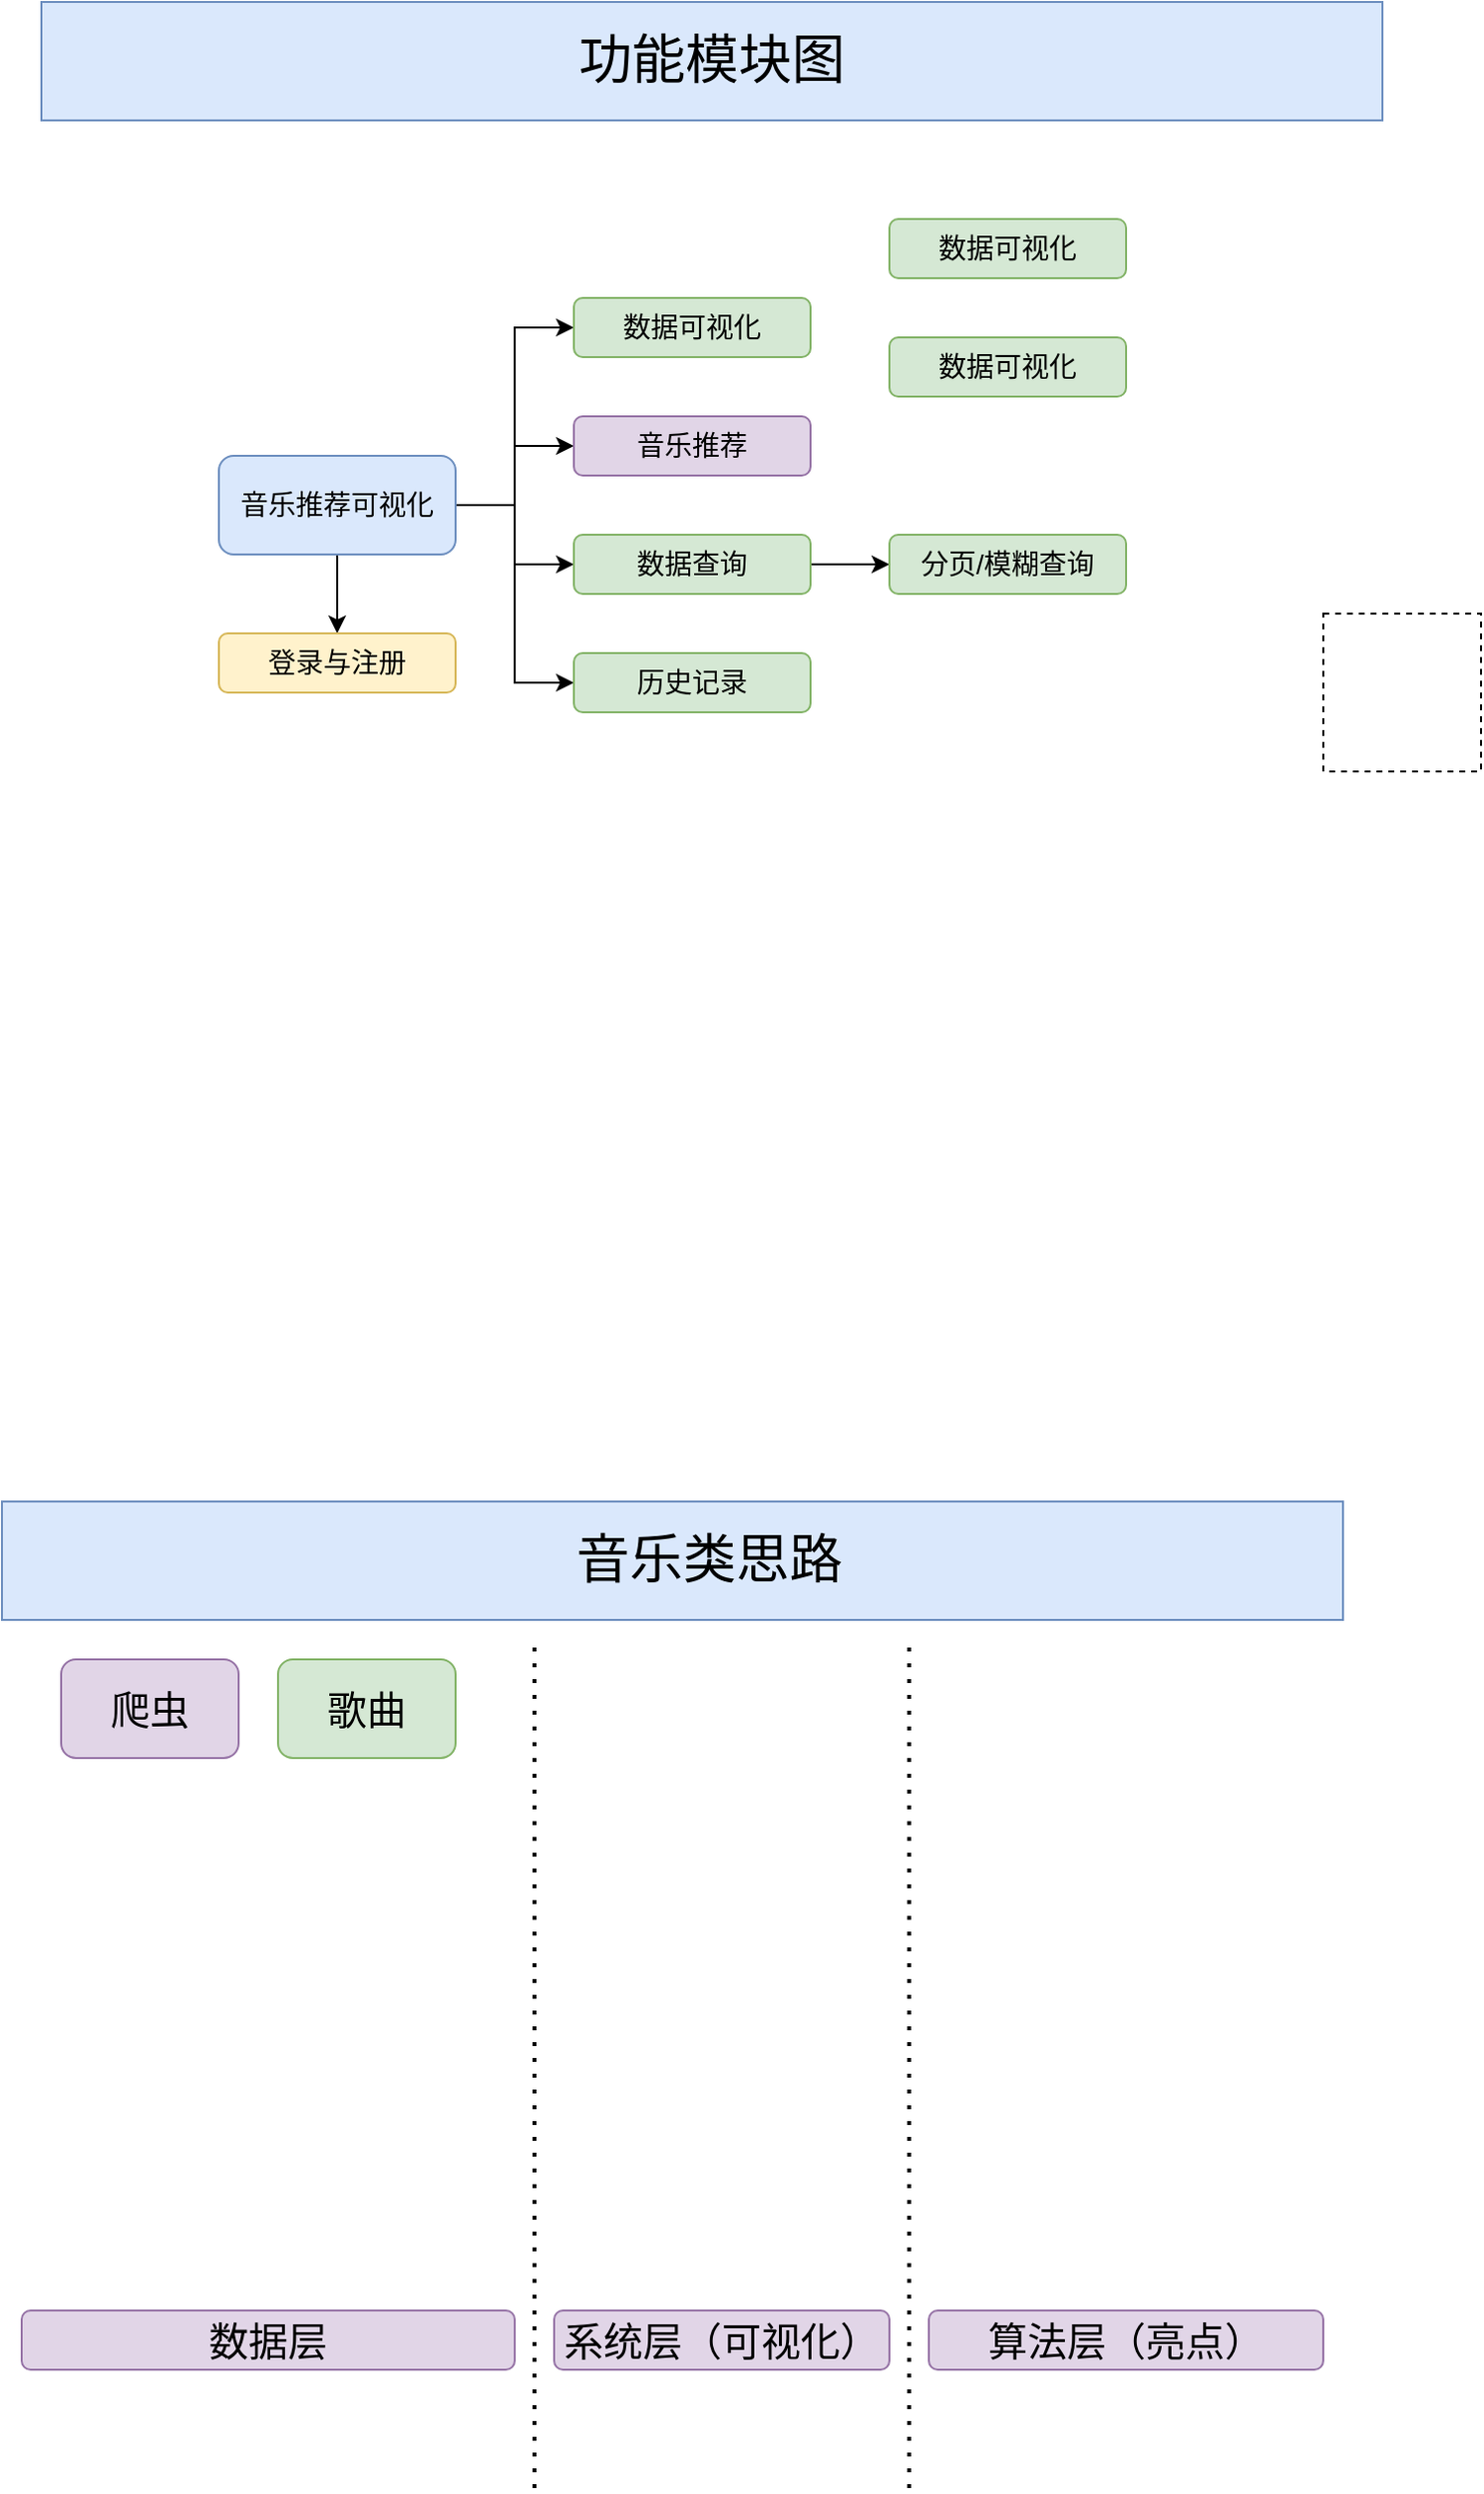 <mxfile version="20.4.0" type="github">
  <diagram id="gHdGT0hqlNenqPQnGmaF" name="第 1 页">
    <mxGraphModel dx="1038" dy="579" grid="1" gridSize="10" guides="1" tooltips="1" connect="1" arrows="1" fold="1" page="1" pageScale="1" pageWidth="827" pageHeight="1169" math="0" shadow="0">
      <root>
        <mxCell id="0" />
        <mxCell id="1" parent="0" />
        <mxCell id="wtcgkGCjL-V0qk2THGTA-7" value="" style="rounded=0;whiteSpace=wrap;html=1;dashed=1;" vertex="1" parent="1">
          <mxGeometry x="720" y="320" width="80" height="80" as="geometry" />
        </mxCell>
        <mxCell id="UIsmuP5mog6YXnoimDV5-1" value="歌曲" style="rounded=1;whiteSpace=wrap;html=1;fontSize=20;fillColor=#d5e8d4;strokeColor=#82b366;" parent="1" vertex="1">
          <mxGeometry x="190" y="850" width="90" height="50" as="geometry" />
        </mxCell>
        <mxCell id="UIsmuP5mog6YXnoimDV5-3" value="&amp;nbsp; &amp;nbsp; &amp;nbsp;音乐类思路" style="text;html=1;strokeColor=#6c8ebf;fillColor=#dae8fc;align=center;verticalAlign=middle;whiteSpace=wrap;rounded=0;fontSize=27;" parent="1" vertex="1">
          <mxGeometry x="50" y="770" width="680" height="60" as="geometry" />
        </mxCell>
        <mxCell id="UIsmuP5mog6YXnoimDV5-4" value="爬虫" style="rounded=1;whiteSpace=wrap;html=1;fontSize=20;fillColor=#e1d5e7;strokeColor=#9673a6;" parent="1" vertex="1">
          <mxGeometry x="80" y="850" width="90" height="50" as="geometry" />
        </mxCell>
        <mxCell id="UIsmuP5mog6YXnoimDV5-5" value="数据层" style="rounded=1;whiteSpace=wrap;html=1;fontSize=20;fillColor=#e1d5e7;strokeColor=#9673a6;" parent="1" vertex="1">
          <mxGeometry x="60" y="1180" width="250" height="30" as="geometry" />
        </mxCell>
        <mxCell id="UIsmuP5mog6YXnoimDV5-6" value="系统层（可视化）" style="rounded=1;whiteSpace=wrap;html=1;fontSize=20;fillColor=#e1d5e7;strokeColor=#9673a6;" parent="1" vertex="1">
          <mxGeometry x="330" y="1180" width="170" height="30" as="geometry" />
        </mxCell>
        <mxCell id="UIsmuP5mog6YXnoimDV5-7" value="算法层（亮点）" style="rounded=1;whiteSpace=wrap;html=1;fontSize=20;fillColor=#e1d5e7;strokeColor=#9673a6;" parent="1" vertex="1">
          <mxGeometry x="520" y="1180" width="200" height="30" as="geometry" />
        </mxCell>
        <mxCell id="UIsmuP5mog6YXnoimDV5-8" value="" style="endArrow=none;dashed=1;html=1;dashPattern=1 3;strokeWidth=2;rounded=0;fontSize=20;" parent="1" edge="1">
          <mxGeometry width="50" height="50" relative="1" as="geometry">
            <mxPoint x="320" y="1270" as="sourcePoint" />
            <mxPoint x="320" y="840" as="targetPoint" />
          </mxGeometry>
        </mxCell>
        <mxCell id="UIsmuP5mog6YXnoimDV5-9" value="" style="endArrow=none;dashed=1;html=1;dashPattern=1 3;strokeWidth=2;rounded=0;fontSize=20;" parent="1" edge="1">
          <mxGeometry width="50" height="50" relative="1" as="geometry">
            <mxPoint x="510" y="1270" as="sourcePoint" />
            <mxPoint x="510" y="840" as="targetPoint" />
          </mxGeometry>
        </mxCell>
        <mxCell id="6_AVYcbNs08KcEML1Ji8-1" value="功能模块图" style="text;html=1;strokeColor=#6c8ebf;fillColor=#dae8fc;align=center;verticalAlign=middle;whiteSpace=wrap;rounded=0;fontSize=27;" parent="1" vertex="1">
          <mxGeometry x="70" y="10" width="680" height="60" as="geometry" />
        </mxCell>
        <mxCell id="wtcgkGCjL-V0qk2THGTA-8" value="" style="edgeStyle=orthogonalEdgeStyle;rounded=0;orthogonalLoop=1;jettySize=auto;html=1;" edge="1" parent="1" source="6_AVYcbNs08KcEML1Ji8-2" target="wtcgkGCjL-V0qk2THGTA-3">
          <mxGeometry relative="1" as="geometry" />
        </mxCell>
        <mxCell id="wtcgkGCjL-V0qk2THGTA-10" style="edgeStyle=orthogonalEdgeStyle;rounded=0;orthogonalLoop=1;jettySize=auto;html=1;exitX=1;exitY=0.5;exitDx=0;exitDy=0;entryX=0;entryY=0.5;entryDx=0;entryDy=0;" edge="1" parent="1" source="6_AVYcbNs08KcEML1Ji8-2" target="6_AVYcbNs08KcEML1Ji8-4">
          <mxGeometry relative="1" as="geometry" />
        </mxCell>
        <mxCell id="wtcgkGCjL-V0qk2THGTA-11" style="edgeStyle=orthogonalEdgeStyle;rounded=0;orthogonalLoop=1;jettySize=auto;html=1;exitX=1;exitY=0.5;exitDx=0;exitDy=0;entryX=0;entryY=0.5;entryDx=0;entryDy=0;" edge="1" parent="1" source="6_AVYcbNs08KcEML1Ji8-2" target="6_AVYcbNs08KcEML1Ji8-8">
          <mxGeometry relative="1" as="geometry" />
        </mxCell>
        <mxCell id="wtcgkGCjL-V0qk2THGTA-12" style="edgeStyle=orthogonalEdgeStyle;rounded=0;orthogonalLoop=1;jettySize=auto;html=1;exitX=1;exitY=0.5;exitDx=0;exitDy=0;entryX=0;entryY=0.5;entryDx=0;entryDy=0;" edge="1" parent="1" source="6_AVYcbNs08KcEML1Ji8-2" target="6_AVYcbNs08KcEML1Ji8-9">
          <mxGeometry relative="1" as="geometry" />
        </mxCell>
        <mxCell id="wtcgkGCjL-V0qk2THGTA-13" style="edgeStyle=orthogonalEdgeStyle;rounded=0;orthogonalLoop=1;jettySize=auto;html=1;exitX=1;exitY=0.5;exitDx=0;exitDy=0;entryX=0;entryY=0.5;entryDx=0;entryDy=0;" edge="1" parent="1" source="6_AVYcbNs08KcEML1Ji8-2" target="wtcgkGCjL-V0qk2THGTA-2">
          <mxGeometry relative="1" as="geometry" />
        </mxCell>
        <mxCell id="6_AVYcbNs08KcEML1Ji8-2" value="音乐推荐可视化" style="rounded=1;whiteSpace=wrap;html=1;fontSize=14;fillColor=#dae8fc;strokeColor=#6c8ebf;" parent="1" vertex="1">
          <mxGeometry x="160" y="240" width="120" height="50" as="geometry" />
        </mxCell>
        <mxCell id="6_AVYcbNs08KcEML1Ji8-4" value="数据可视化" style="rounded=1;whiteSpace=wrap;html=1;fontSize=14;fillColor=#d5e8d4;strokeColor=#82b366;" parent="1" vertex="1">
          <mxGeometry x="340" y="160" width="120" height="30" as="geometry" />
        </mxCell>
        <mxCell id="6_AVYcbNs08KcEML1Ji8-8" value="音乐推荐" style="rounded=1;whiteSpace=wrap;html=1;fontSize=14;fillColor=#e1d5e7;strokeColor=#9673a6;" parent="1" vertex="1">
          <mxGeometry x="340" y="220" width="120" height="30" as="geometry" />
        </mxCell>
        <mxCell id="wtcgkGCjL-V0qk2THGTA-14" style="edgeStyle=orthogonalEdgeStyle;rounded=0;orthogonalLoop=1;jettySize=auto;html=1;exitX=1;exitY=0.5;exitDx=0;exitDy=0;entryX=0;entryY=0.5;entryDx=0;entryDy=0;" edge="1" parent="1" source="6_AVYcbNs08KcEML1Ji8-9" target="wtcgkGCjL-V0qk2THGTA-6">
          <mxGeometry relative="1" as="geometry" />
        </mxCell>
        <mxCell id="6_AVYcbNs08KcEML1Ji8-9" value="数据查询" style="rounded=1;whiteSpace=wrap;html=1;fontSize=14;fillColor=#d5e8d4;strokeColor=#82b366;" parent="1" vertex="1">
          <mxGeometry x="340" y="280" width="120" height="30" as="geometry" />
        </mxCell>
        <mxCell id="wtcgkGCjL-V0qk2THGTA-2" value="历史记录" style="rounded=1;whiteSpace=wrap;html=1;fontSize=14;fillColor=#d5e8d4;strokeColor=#82b366;" vertex="1" parent="1">
          <mxGeometry x="340" y="340" width="120" height="30" as="geometry" />
        </mxCell>
        <mxCell id="wtcgkGCjL-V0qk2THGTA-3" value="登录与注册" style="rounded=1;whiteSpace=wrap;html=1;fontSize=14;fillColor=#fff2cc;strokeColor=#d6b656;" vertex="1" parent="1">
          <mxGeometry x="160" y="330" width="120" height="30" as="geometry" />
        </mxCell>
        <mxCell id="wtcgkGCjL-V0qk2THGTA-4" value="数据可视化" style="rounded=1;whiteSpace=wrap;html=1;fontSize=14;fillColor=#d5e8d4;strokeColor=#82b366;" vertex="1" parent="1">
          <mxGeometry x="500" y="120" width="120" height="30" as="geometry" />
        </mxCell>
        <mxCell id="wtcgkGCjL-V0qk2THGTA-5" value="数据可视化" style="rounded=1;whiteSpace=wrap;html=1;fontSize=14;fillColor=#d5e8d4;strokeColor=#82b366;" vertex="1" parent="1">
          <mxGeometry x="500" y="180" width="120" height="30" as="geometry" />
        </mxCell>
        <mxCell id="wtcgkGCjL-V0qk2THGTA-6" value="分页/模糊查询" style="rounded=1;whiteSpace=wrap;html=1;fontSize=14;fillColor=#d5e8d4;strokeColor=#82b366;" vertex="1" parent="1">
          <mxGeometry x="500" y="280" width="120" height="30" as="geometry" />
        </mxCell>
      </root>
    </mxGraphModel>
  </diagram>
</mxfile>
